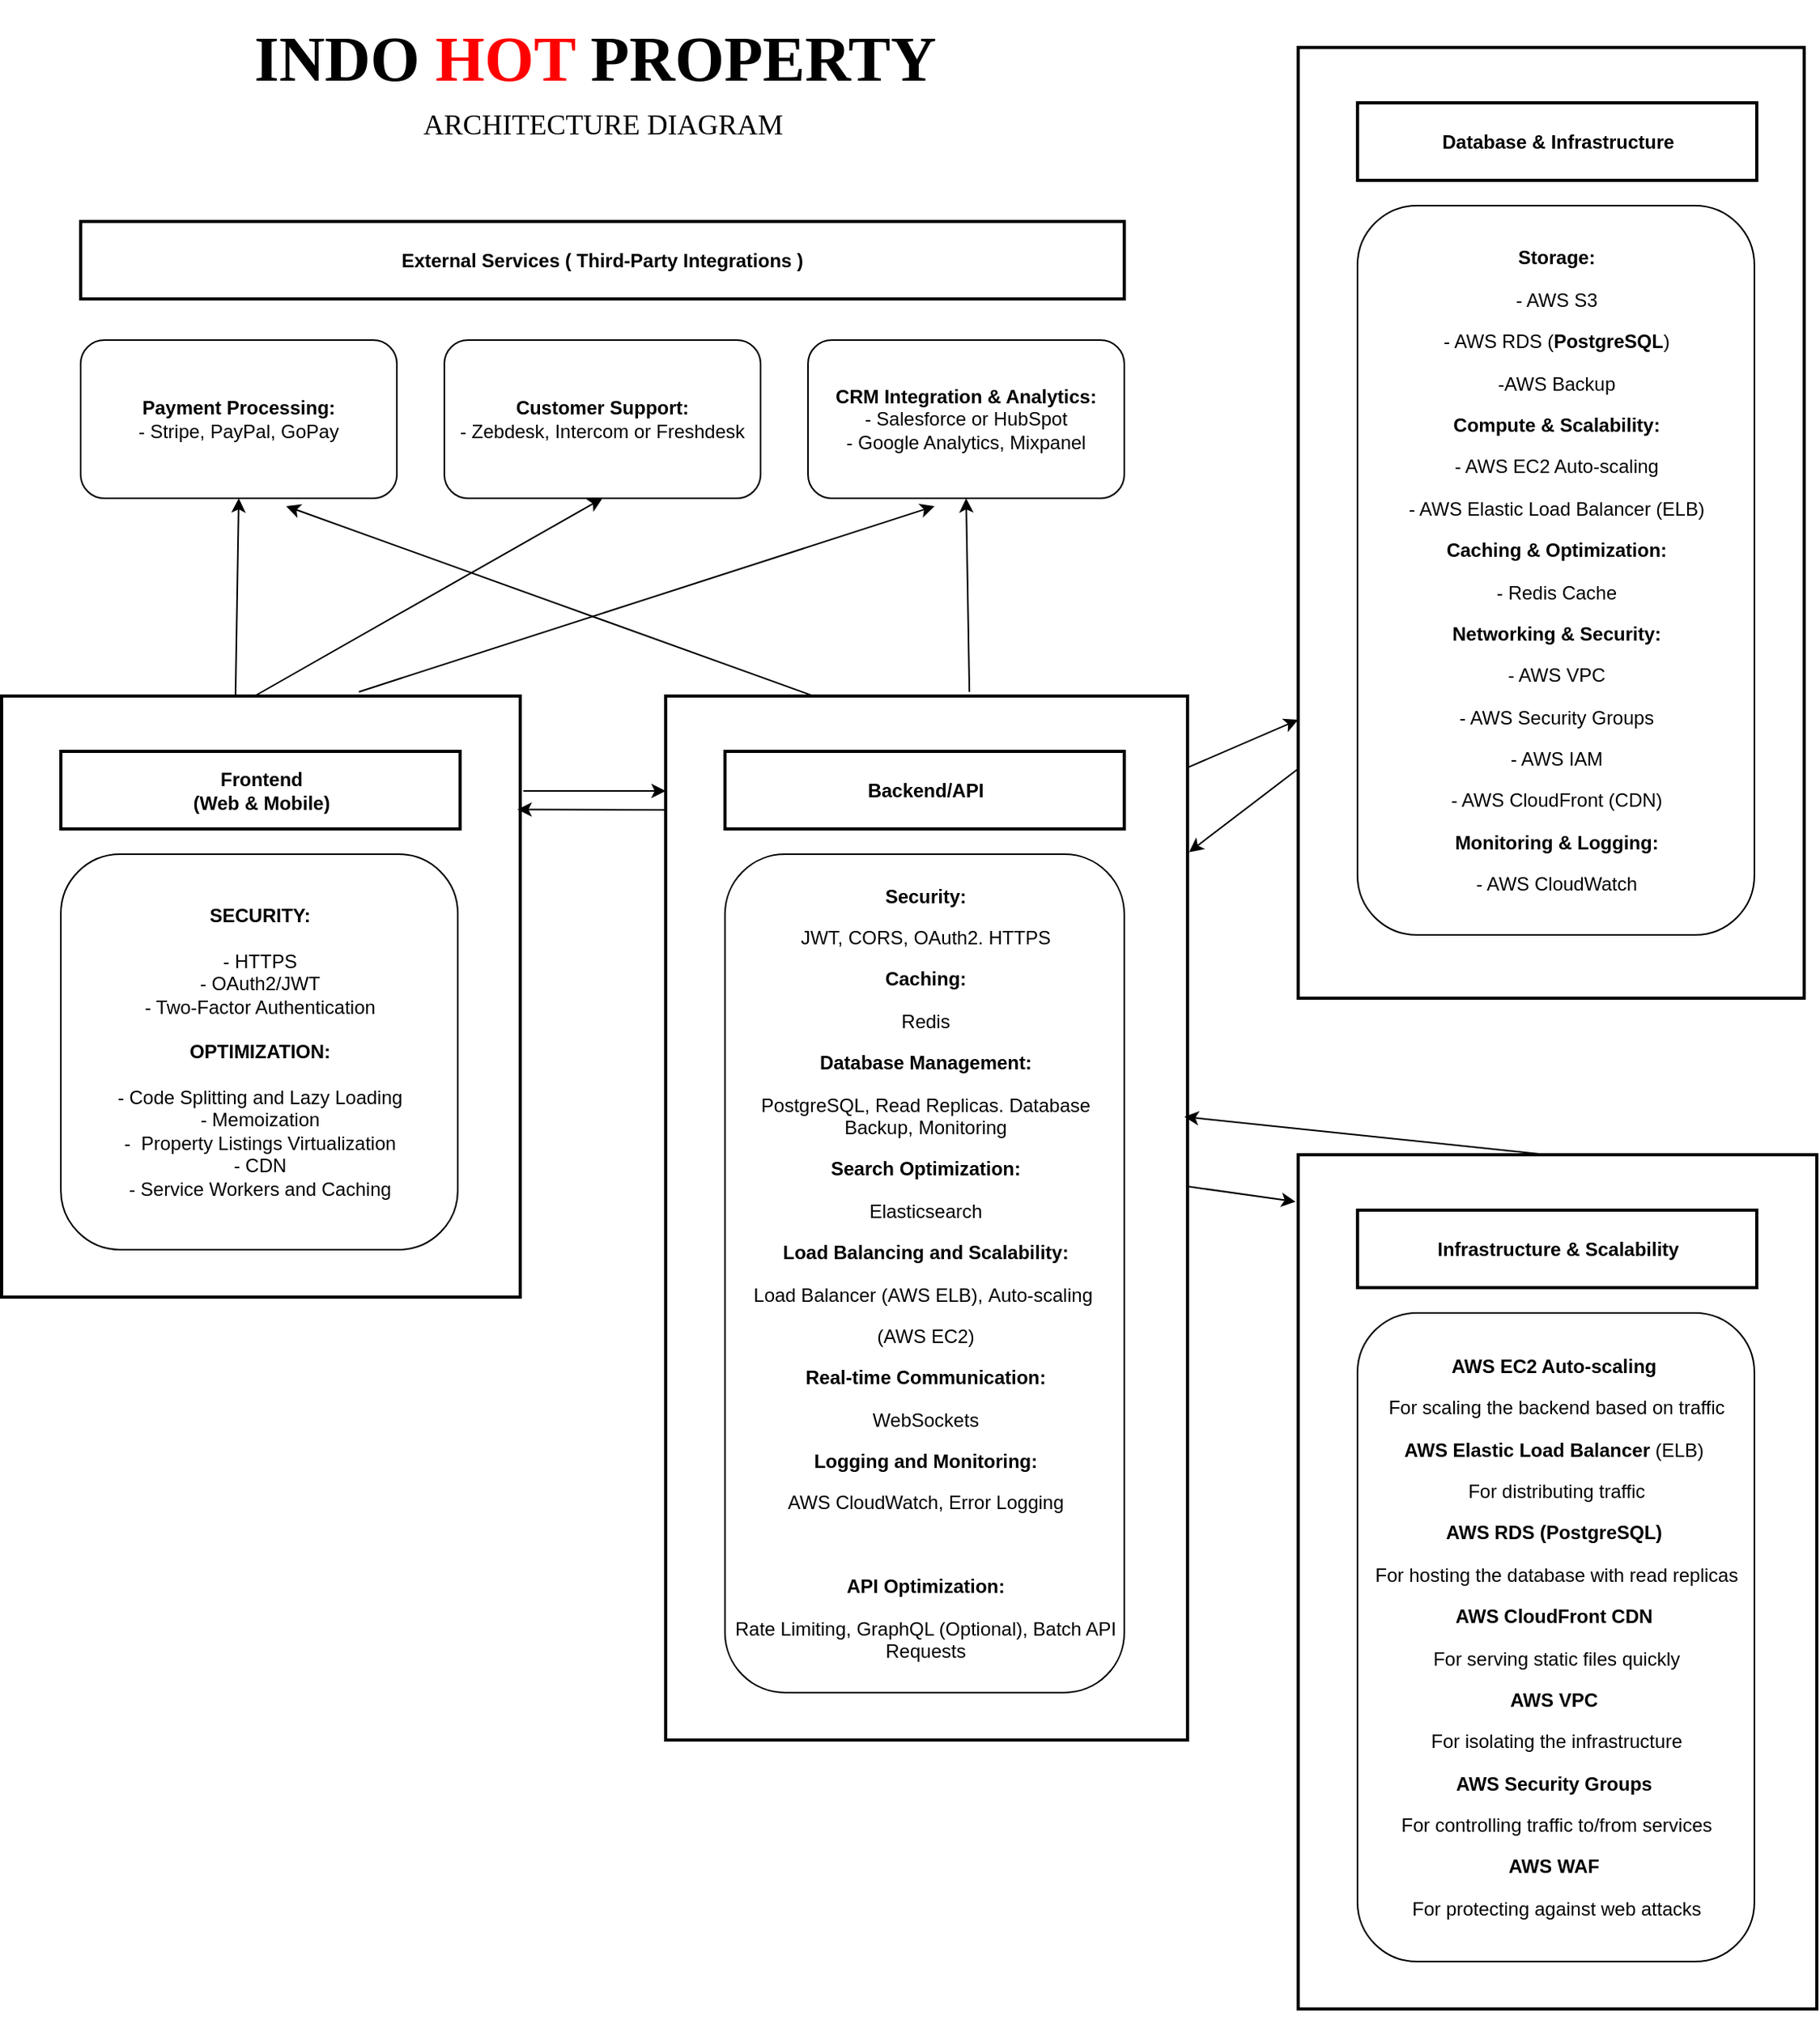 <mxfile version="24.7.16">
  <diagram name="Strona-1" id="_bla7IHKkC0KR-xPRhTP">
    <mxGraphModel dx="2807" dy="2427" grid="1" gridSize="10" guides="1" tooltips="1" connect="1" arrows="1" fold="1" page="1" pageScale="1" pageWidth="827" pageHeight="1169" math="0" shadow="0">
      <root>
        <mxCell id="0" />
        <mxCell id="1" parent="0" />
        <mxCell id="8" value="&#xa;" style="whiteSpace=wrap;strokeWidth=2;" parent="1" vertex="1">
          <mxGeometry x="60" y="-630" width="328" height="380" as="geometry" />
        </mxCell>
        <mxCell id="9" value="Frontend&#xa;(Web &amp; Mobile)" style="whiteSpace=wrap;strokeWidth=2;fontStyle=1" parent="1" vertex="1">
          <mxGeometry x="97.5" y="-595" width="252.5" height="49" as="geometry" />
        </mxCell>
        <mxCell id="St0DvF56z310ZJDeOlH3-23" value="&lt;b&gt;SECURITY:&lt;/b&gt;&lt;div&gt;&lt;b&gt;&lt;br&gt;&lt;/b&gt;&lt;div&gt;- HTTPS&lt;br&gt;- OAuth2/JWT&lt;div&gt;- Two-Factor Authentication&lt;br&gt;&lt;br&gt;&lt;b&gt;OPTIMIZATION:&lt;/b&gt;&lt;/div&gt;&lt;div&gt;&lt;b&gt;&lt;br&gt;&lt;/b&gt;&lt;/div&gt;&lt;div&gt;&lt;span style=&quot;background-color: initial;&quot;&gt;- Code Splitting and Lazy Loading&lt;/span&gt;&lt;div&gt;-&amp;nbsp;Memoization&lt;div&gt;-&amp;nbsp; Property Listings Virtualization&lt;/div&gt;&lt;div&gt;- CDN&lt;/div&gt;&lt;div&gt;-&amp;nbsp;Service Workers and Caching&lt;/div&gt;&lt;/div&gt;&lt;/div&gt;&lt;/div&gt;&lt;/div&gt;" style="rounded=1;whiteSpace=wrap;html=1;" parent="1" vertex="1">
          <mxGeometry x="97.5" y="-530" width="251" height="250" as="geometry" />
        </mxCell>
        <mxCell id="St0DvF56z310ZJDeOlH3-26" style="edgeStyle=orthogonalEdgeStyle;rounded=0;orthogonalLoop=1;jettySize=auto;html=1;exitX=0.5;exitY=1;exitDx=0;exitDy=0;" parent="1" source="8" target="8" edge="1">
          <mxGeometry relative="1" as="geometry" />
        </mxCell>
        <mxCell id="St0DvF56z310ZJDeOlH3-28" value="&#xa;" style="whiteSpace=wrap;strokeWidth=2;" parent="1" vertex="1">
          <mxGeometry x="480" y="-630" width="330" height="660" as="geometry" />
        </mxCell>
        <mxCell id="St0DvF56z310ZJDeOlH3-29" value="Backend/API" style="whiteSpace=wrap;strokeWidth=2;fontStyle=1" parent="1" vertex="1">
          <mxGeometry x="517.5" y="-595" width="252.5" height="49" as="geometry" />
        </mxCell>
        <mxCell id="St0DvF56z310ZJDeOlH3-30" value="&lt;p data-pm-slice=&quot;0 0 []&quot;&gt;&lt;b&gt;Security:&lt;/b&gt;&lt;/p&gt;&lt;p&gt;JWT,&amp;nbsp;&lt;span style=&quot;background-color: initial;&quot;&gt;CORS,&amp;nbsp;&lt;/span&gt;&lt;span style=&quot;background-color: initial;&quot;&gt;OAuth2.&amp;nbsp;&lt;/span&gt;&lt;span style=&quot;background-color: initial;&quot;&gt;HTTPS&lt;/span&gt;&lt;/p&gt;&lt;p&gt;&lt;/p&gt;&lt;p&gt;&lt;b&gt;Caching:&lt;/b&gt;&lt;/p&gt;&lt;p&gt;Redis&lt;/p&gt;&lt;p&gt;&lt;/p&gt;&lt;p&gt;&lt;b&gt;Database Management:&lt;/b&gt;&lt;/p&gt;&lt;p&gt;PostgreSQL,&amp;nbsp;&lt;span style=&quot;background-color: initial;&quot;&gt;Read Replicas.&amp;nbsp;&lt;/span&gt;&lt;span style=&quot;background-color: initial;&quot;&gt;Database Backup, Monitoring&lt;/span&gt;&lt;/p&gt;&lt;p&gt;&lt;/p&gt;&lt;p&gt;&lt;b&gt;Search Optimization:&lt;/b&gt;&lt;/p&gt;&lt;p&gt;Elasticsearch&lt;/p&gt;&lt;p&gt;&lt;/p&gt;&lt;p&gt;&lt;b&gt;Load Balancing and Scalability:&lt;/b&gt;&lt;/p&gt;&lt;p&gt;Load Balancer (AWS ELB),&amp;nbsp;&lt;span style=&quot;background-color: initial;&quot;&gt;Auto-scaling&amp;nbsp;&lt;/span&gt;&lt;/p&gt;&lt;p&gt;&lt;span style=&quot;background-color: initial;&quot;&gt;(AWS EC2)&lt;/span&gt;&lt;/p&gt;&lt;p&gt;&lt;/p&gt;&lt;p&gt;&lt;b&gt;Real-time Communication:&lt;/b&gt;&lt;/p&gt;&lt;p&gt;WebSockets&lt;/p&gt;&lt;p&gt;&lt;/p&gt;&lt;p&gt;&lt;b&gt;Logging and Monitoring:&lt;/b&gt;&lt;/p&gt;&lt;p&gt;AWS CloudWatch,&amp;nbsp;&lt;span style=&quot;background-color: initial;&quot;&gt;Error Logging&lt;/span&gt;&lt;/p&gt;&lt;p&gt;&lt;br&gt;&lt;/p&gt;&lt;p&gt;&lt;b&gt;API Optimization:&lt;/b&gt;&lt;/p&gt;&lt;p&gt;Rate Limiting,&amp;nbsp;&lt;span style=&quot;background-color: initial;&quot;&gt;GraphQL (Optional),&amp;nbsp;&lt;/span&gt;&lt;span style=&quot;background-color: initial;&quot;&gt;Batch API Requests&lt;/span&gt;&lt;/p&gt;" style="rounded=1;whiteSpace=wrap;html=1;" parent="1" vertex="1">
          <mxGeometry x="517.5" y="-530" width="252.5" height="530" as="geometry" />
        </mxCell>
        <mxCell id="St0DvF56z310ZJDeOlH3-32" style="edgeStyle=orthogonalEdgeStyle;rounded=0;orthogonalLoop=1;jettySize=auto;html=1;exitX=0.5;exitY=1;exitDx=0;exitDy=0;" parent="1" source="St0DvF56z310ZJDeOlH3-28" target="St0DvF56z310ZJDeOlH3-28" edge="1">
          <mxGeometry relative="1" as="geometry" />
        </mxCell>
        <mxCell id="St0DvF56z310ZJDeOlH3-33" value="" style="endArrow=classic;html=1;rounded=0;" parent="1" edge="1">
          <mxGeometry width="50" height="50" relative="1" as="geometry">
            <mxPoint x="390" y="-570" as="sourcePoint" />
            <mxPoint x="480" y="-570" as="targetPoint" />
          </mxGeometry>
        </mxCell>
        <mxCell id="St0DvF56z310ZJDeOlH3-34" value="&#xa;" style="whiteSpace=wrap;strokeWidth=2;" parent="1" vertex="1">
          <mxGeometry x="880" y="-1040" width="320" height="601" as="geometry" />
        </mxCell>
        <mxCell id="St0DvF56z310ZJDeOlH3-35" value="Database &amp; Infrastructure" style="whiteSpace=wrap;strokeWidth=2;fontStyle=1" parent="1" vertex="1">
          <mxGeometry x="917.5" y="-1005" width="252.5" height="49" as="geometry" />
        </mxCell>
        <mxCell id="St0DvF56z310ZJDeOlH3-36" value="&lt;p data-pm-slice=&quot;0 0 []&quot;&gt;&lt;b&gt;Storage:&lt;/b&gt;&lt;/p&gt;&lt;p&gt;&lt;/p&gt;&lt;p&gt;- AWS S3&lt;/p&gt;&lt;p&gt;- AWS RDS (&lt;b&gt;PostgreSQL&lt;/b&gt;)&lt;/p&gt;&lt;p&gt;-AWS Backup&lt;/p&gt;&lt;p&gt;&lt;b&gt;Compute &amp;amp; Scalability:&lt;/b&gt;&lt;/p&gt;&lt;p&gt;&lt;/p&gt;&lt;p&gt;- AWS EC2 Auto-scaling&lt;/p&gt;&lt;p&gt;- AWS Elastic Load Balancer (ELB)&lt;/p&gt;&lt;p&gt;&lt;b&gt;Caching &amp;amp; Optimization:&lt;/b&gt;&lt;/p&gt;&lt;p&gt;&lt;/p&gt;&lt;p&gt;- Redis Cache&lt;/p&gt;&lt;p&gt;&lt;b&gt;Networking &amp;amp; Security:&lt;/b&gt;&lt;/p&gt;&lt;p&gt;&lt;/p&gt;&lt;p&gt;- AWS VPC&lt;/p&gt;&lt;p&gt;- AWS Security Groups&lt;/p&gt;&lt;p&gt;- AWS IAM&lt;/p&gt;&lt;p&gt;- AWS CloudFront (CDN)&lt;/p&gt;&lt;p&gt;&lt;b&gt;Monitoring &amp;amp; Logging:&lt;/b&gt;&lt;/p&gt;&lt;p&gt;&lt;/p&gt;&lt;p&gt;- AWS CloudWatch&lt;/p&gt;" style="rounded=1;whiteSpace=wrap;html=1;" parent="1" vertex="1">
          <mxGeometry x="917.5" y="-940" width="251" height="461" as="geometry" />
        </mxCell>
        <mxCell id="St0DvF56z310ZJDeOlH3-37" style="edgeStyle=orthogonalEdgeStyle;rounded=0;orthogonalLoop=1;jettySize=auto;html=1;exitX=0.5;exitY=1;exitDx=0;exitDy=0;" parent="1" source="St0DvF56z310ZJDeOlH3-34" target="St0DvF56z310ZJDeOlH3-34" edge="1">
          <mxGeometry relative="1" as="geometry" />
        </mxCell>
        <mxCell id="St0DvF56z310ZJDeOlH3-38" value="&#xa;" style="whiteSpace=wrap;strokeWidth=2;" parent="1" vertex="1">
          <mxGeometry x="880" y="-340" width="328" height="540" as="geometry" />
        </mxCell>
        <mxCell id="St0DvF56z310ZJDeOlH3-39" value="Infrastructure &amp; Scalability" style="whiteSpace=wrap;strokeWidth=2;fontStyle=1" parent="1" vertex="1">
          <mxGeometry x="917.5" y="-305" width="252.5" height="49" as="geometry" />
        </mxCell>
        <mxCell id="St0DvF56z310ZJDeOlH3-40" value="&lt;p data-pm-slice=&quot;0 0 []&quot;&gt;&lt;b&gt;AWS EC2 Auto-scaling&lt;/b&gt;&amp;nbsp;&lt;/p&gt;&lt;p data-pm-slice=&quot;0 0 []&quot;&gt;For scaling the backend based on traffic&lt;/p&gt;&lt;p&gt;&lt;b&gt;AWS Elastic Load Balancer&lt;/b&gt; (ELB)&amp;nbsp;&lt;/p&gt;&lt;p&gt;For distributing traffic&lt;/p&gt;&lt;p&gt;&lt;b&gt;AWS RDS (PostgreSQL)&lt;/b&gt;&amp;nbsp;&lt;/p&gt;&lt;p&gt;For hosting the database with read replicas&lt;/p&gt;&lt;p&gt;&lt;b&gt;AWS CloudFront CDN&lt;/b&gt;&amp;nbsp;&lt;/p&gt;&lt;p&gt;For serving static files quickly&lt;/p&gt;&lt;p&gt;&lt;b&gt;AWS VPC&lt;/b&gt;&amp;nbsp;&lt;/p&gt;&lt;p&gt;For isolating the infrastructure&lt;/p&gt;&lt;p&gt;&lt;b&gt;AWS Security Groups&lt;/b&gt;&amp;nbsp;&lt;/p&gt;&lt;p&gt;For controlling traffic to/from services&lt;/p&gt;&lt;p&gt;&lt;b&gt;AWS WAF&lt;/b&gt;&amp;nbsp;&lt;/p&gt;&lt;p&gt;For protecting against web attacks&lt;/p&gt;" style="rounded=1;whiteSpace=wrap;html=1;" parent="1" vertex="1">
          <mxGeometry x="917.5" y="-240" width="251" height="410" as="geometry" />
        </mxCell>
        <mxCell id="St0DvF56z310ZJDeOlH3-41" style="edgeStyle=orthogonalEdgeStyle;rounded=0;orthogonalLoop=1;jettySize=auto;html=1;exitX=0.5;exitY=1;exitDx=0;exitDy=0;" parent="1" source="St0DvF56z310ZJDeOlH3-38" target="St0DvF56z310ZJDeOlH3-38" edge="1">
          <mxGeometry relative="1" as="geometry" />
        </mxCell>
        <mxCell id="St0DvF56z310ZJDeOlH3-44" value="" style="endArrow=classic;html=1;rounded=0;entryX=1;entryY=0.75;entryDx=0;entryDy=0;" parent="1" edge="1">
          <mxGeometry width="50" height="50" relative="1" as="geometry">
            <mxPoint x="480" y="-558" as="sourcePoint" />
            <mxPoint x="386.25" y="-558.25" as="targetPoint" />
          </mxGeometry>
        </mxCell>
        <mxCell id="St0DvF56z310ZJDeOlH3-45" value="" style="endArrow=classic;html=1;rounded=0;entryX=0.994;entryY=0.403;entryDx=0;entryDy=0;entryPerimeter=0;exitX=0.48;exitY=0;exitDx=0;exitDy=0;exitPerimeter=0;" parent="1" source="St0DvF56z310ZJDeOlH3-38" edge="1" target="St0DvF56z310ZJDeOlH3-28">
          <mxGeometry width="50" height="50" relative="1" as="geometry">
            <mxPoint x="1227.65" y="174.62" as="sourcePoint" />
            <mxPoint x="1070" y="40.0" as="targetPoint" />
          </mxGeometry>
        </mxCell>
        <mxCell id="St0DvF56z310ZJDeOlH3-46" value="" style="endArrow=classic;html=1;rounded=0;entryX=-0.005;entryY=0.055;entryDx=0;entryDy=0;entryPerimeter=0;" parent="1" target="St0DvF56z310ZJDeOlH3-38" edge="1">
          <mxGeometry width="50" height="50" relative="1" as="geometry">
            <mxPoint x="810" y="-320" as="sourcePoint" />
            <mxPoint x="1130" y="110" as="targetPoint" />
          </mxGeometry>
        </mxCell>
        <mxCell id="St0DvF56z310ZJDeOlH3-47" value="" style="endArrow=classic;html=1;rounded=0;entryX=1.003;entryY=0.182;entryDx=0;entryDy=0;entryPerimeter=0;exitX=0.516;exitY=-0.001;exitDx=0;exitDy=0;exitPerimeter=0;" parent="1" edge="1">
          <mxGeometry width="50" height="50" relative="1" as="geometry">
            <mxPoint x="880.0" y="-584.001" as="sourcePoint" />
            <mxPoint x="810.99" y="-531.3" as="targetPoint" />
          </mxGeometry>
        </mxCell>
        <mxCell id="St0DvF56z310ZJDeOlH3-49" value="" style="endArrow=classic;html=1;rounded=0;exitX=1.007;exitY=0.019;exitDx=0;exitDy=0;exitPerimeter=0;entryX=0.006;entryY=0.653;entryDx=0;entryDy=0;entryPerimeter=0;" parent="1" edge="1">
          <mxGeometry width="50" height="50" relative="1" as="geometry">
            <mxPoint x="810.39" y="-584.91" as="sourcePoint" />
            <mxPoint x="880.0" y="-614.997" as="targetPoint" />
          </mxGeometry>
        </mxCell>
        <mxCell id="St0DvF56z310ZJDeOlH3-51" value="External Services ( Third-Party Integrations )" style="whiteSpace=wrap;strokeWidth=2;fontStyle=1" parent="1" vertex="1">
          <mxGeometry x="110" y="-930" width="660" height="49" as="geometry" />
        </mxCell>
        <mxCell id="St0DvF56z310ZJDeOlH3-52" value="&lt;b&gt;Payment Processing:&lt;/b&gt;&lt;div&gt;- Stripe, PayPal, GoPay&lt;/div&gt;" style="rounded=1;whiteSpace=wrap;html=1;" parent="1" vertex="1">
          <mxGeometry x="110" y="-855" width="200" height="100" as="geometry" />
        </mxCell>
        <mxCell id="St0DvF56z310ZJDeOlH3-53" style="edgeStyle=orthogonalEdgeStyle;rounded=0;orthogonalLoop=1;jettySize=auto;html=1;exitX=0.5;exitY=1;exitDx=0;exitDy=0;" parent="1" edge="1">
          <mxGeometry relative="1" as="geometry">
            <mxPoint x="440" y="-750" as="sourcePoint" />
            <mxPoint x="440" y="-750" as="targetPoint" />
          </mxGeometry>
        </mxCell>
        <mxCell id="St0DvF56z310ZJDeOlH3-54" value="&lt;b&gt;Customer Support:&lt;/b&gt;&lt;br&gt;- Zebdesk, Intercom or Freshdesk" style="rounded=1;whiteSpace=wrap;html=1;" parent="1" vertex="1">
          <mxGeometry x="340" y="-855" width="200" height="100" as="geometry" />
        </mxCell>
        <mxCell id="St0DvF56z310ZJDeOlH3-55" value="&lt;strong&gt;CRM Integration &amp;amp; Analytics:&lt;br&gt;&lt;/strong&gt;- Salesforce or HubSpot&lt;br&gt;- Google Analytics, Mixpanel" style="rounded=1;whiteSpace=wrap;html=1;" parent="1" vertex="1">
          <mxGeometry x="570" y="-855" width="200" height="100" as="geometry" />
        </mxCell>
        <mxCell id="St0DvF56z310ZJDeOlH3-58" value="" style="endArrow=classic;html=1;rounded=0;entryX=0.5;entryY=1;entryDx=0;entryDy=0;exitX=0.451;exitY=0.001;exitDx=0;exitDy=0;exitPerimeter=0;" parent="1" source="8" target="St0DvF56z310ZJDeOlH3-52" edge="1">
          <mxGeometry width="50" height="50" relative="1" as="geometry">
            <mxPoint x="170" y="-660" as="sourcePoint" />
            <mxPoint x="390" y="-570" as="targetPoint" />
          </mxGeometry>
        </mxCell>
        <mxCell id="St0DvF56z310ZJDeOlH3-60" value="" style="endArrow=classic;html=1;rounded=0;exitX=0.289;exitY=0.001;exitDx=0;exitDy=0;exitPerimeter=0;" parent="1" source="St0DvF56z310ZJDeOlH3-28" edge="1">
          <mxGeometry width="50" height="50" relative="1" as="geometry">
            <mxPoint x="570" y="-640" as="sourcePoint" />
            <mxPoint x="240" y="-750" as="targetPoint" />
          </mxGeometry>
        </mxCell>
        <mxCell id="St0DvF56z310ZJDeOlH3-61" value="" style="endArrow=classic;html=1;rounded=0;exitX=0.488;exitY=0;exitDx=0;exitDy=0;exitPerimeter=0;entryX=0.5;entryY=1;entryDx=0;entryDy=0;" parent="1" source="8" target="St0DvF56z310ZJDeOlH3-54" edge="1">
          <mxGeometry width="50" height="50" relative="1" as="geometry">
            <mxPoint x="370" y="-650" as="sourcePoint" />
            <mxPoint x="420" y="-700" as="targetPoint" />
          </mxGeometry>
        </mxCell>
        <mxCell id="St0DvF56z310ZJDeOlH3-62" value="" style="endArrow=classic;html=1;rounded=0;exitX=0.582;exitY=-0.004;exitDx=0;exitDy=0;exitPerimeter=0;entryX=0.5;entryY=1;entryDx=0;entryDy=0;" parent="1" source="St0DvF56z310ZJDeOlH3-28" target="St0DvF56z310ZJDeOlH3-55" edge="1">
          <mxGeometry width="50" height="50" relative="1" as="geometry">
            <mxPoint x="440" y="-700" as="sourcePoint" />
            <mxPoint x="490" y="-750" as="targetPoint" />
          </mxGeometry>
        </mxCell>
        <mxCell id="St0DvF56z310ZJDeOlH3-63" value="" style="endArrow=classic;html=1;rounded=0;exitX=0.689;exitY=-0.007;exitDx=0;exitDy=0;exitPerimeter=0;" parent="1" source="8" edge="1">
          <mxGeometry width="50" height="50" relative="1" as="geometry">
            <mxPoint x="440" y="-700" as="sourcePoint" />
            <mxPoint x="650" y="-750" as="targetPoint" />
          </mxGeometry>
        </mxCell>
        <mxCell id="St0DvF56z310ZJDeOlH3-64" value="&lt;h1 style=&quot;line-height: 20%; font-size: 40px;&quot;&gt;&lt;font style=&quot;font-size: 40px;&quot; face=&quot;Lucida Console&quot;&gt;INDO &lt;font style=&quot;font-size: 40px;&quot; color=&quot;#ff0000&quot;&gt;HOT&lt;/font&gt; PROPERTY&amp;nbsp;&lt;/font&gt;&lt;/h1&gt;&lt;h2&gt;&lt;font style=&quot;font-weight: normal; font-size: 18px;&quot; face=&quot;Lucida Console&quot;&gt;ARCHITECTURE DIAGRAM&lt;/font&gt;&lt;/h2&gt;" style="text;html=1;align=center;verticalAlign=middle;resizable=0;points=[];autosize=1;strokeColor=none;fillColor=none;" parent="1" vertex="1">
          <mxGeometry x="205" y="-1070" width="470" height="110" as="geometry" />
        </mxCell>
      </root>
    </mxGraphModel>
  </diagram>
</mxfile>
